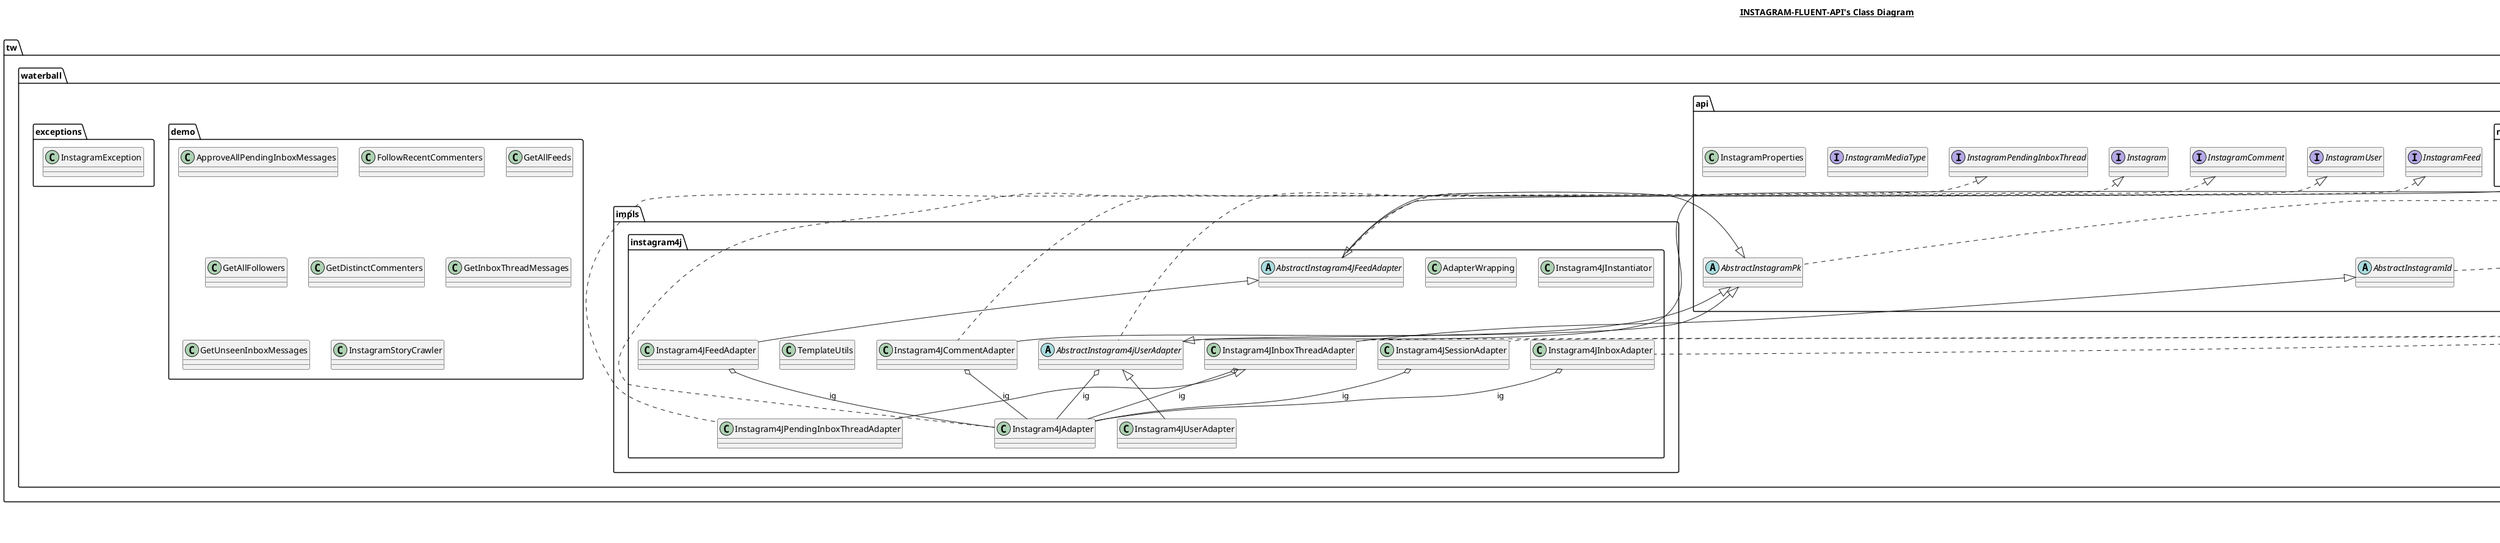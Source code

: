 @startuml

title __INSTAGRAM-FLUENT-API's Class Diagram__\n

  namespace tw.waterball.api {
    abstract class tw.waterball.api.AbstractInstagramId {
    }
  }
  

  namespace tw.waterball.api {
    abstract class tw.waterball.api.AbstractInstagramPk {
    }
  }
  

  namespace tw.waterball.api {
    interface tw.waterball.api.Instagram {
    }
  }
  

  namespace tw.waterball.api {
    interface tw.waterball.api.InstagramComment {
    }
  }
  

  namespace tw.waterball.api {
    interface tw.waterball.api.InstagramFeed {
    }
  }
  

  namespace tw.waterball.api {
    interface tw.waterball.api.InstagramId {
    }
  }
  

  namespace tw.waterball.api {
    interface tw.waterball.api.InstagramInbox {
    }
  }
  

  namespace tw.waterball.api {
    interface tw.waterball.api.InstagramInboxThread {
    }
  }
  

  namespace tw.waterball.api {
    interface tw.waterball.api.InstagramMediaType {
    }
  }
  

  namespace tw.waterball.api {
    interface tw.waterball.api.InstagramPendingInboxThread {
    }
  }
  

  namespace tw.waterball.api {
    interface tw.waterball.api.InstagramPk {
    }
  }
  

  namespace tw.waterball.api {
    class tw.waterball.api.InstagramProperties {
    }
  }
  

  namespace tw.waterball.api {
    interface tw.waterball.api.InstagramSession {
    }
  }
  

  namespace tw.waterball.api {
    interface tw.waterball.api.InstagramUser {
    }
  }
  

  namespace tw.waterball.api {
    namespace foreach {
      class tw.waterball.api.foreach.ForeachFeed {
      }
    }
  }
  

  namespace tw.waterball.api {
    namespace foreach {
      class tw.waterball.api.foreach.ForeachPendingThread {
      }
    }
  }
  

  namespace tw.waterball.api {
    namespace foreach {
      class tw.waterball.api.foreach.ForeachString {
      }
    }
  }
  

  namespace tw.waterball.api {
    namespace foreach {
      class tw.waterball.api.foreach.ForeachThread {
      }
    }
  }
  

  namespace tw.waterball.api {
    namespace foreach {
      class tw.waterball.api.foreach.ForeachUser {
      }
    }
  }
  

  namespace tw.waterball.api {
    namespace mocks {
      class tw.waterball.api.mocks.MockInstagram4JFeedAdapter {
      }
    }
  }
  

  namespace tw.waterball.api {
    namespace mocks {
      class tw.waterball.api.mocks.MockInstagram4JUserAdapter {
      }
    }
  }
  

  namespace tw.waterball.demo {
    class tw.waterball.demo.ApproveAllPendingInboxMessages {
    }
  }
  

  namespace tw.waterball.demo {
    class tw.waterball.demo.FollowRecentCommenters {
    }
  }
  

  namespace tw.waterball.demo {
    class tw.waterball.demo.GetAllFeeds {
    }
  }
  

  namespace tw.waterball.demo {
    class tw.waterball.demo.GetAllFollowers {
    }
  }
  

  namespace tw.waterball.demo {
    class tw.waterball.demo.GetDistinctCommenters {
    }
  }
  

  namespace tw.waterball.demo {
    class tw.waterball.demo.GetInboxThreadMessages {
    }
  }
  

  namespace tw.waterball.demo {
    class tw.waterball.demo.GetUnseenInboxMessages {
    }
  }
  

  namespace tw.waterball.demo {
    class tw.waterball.demo.InstagramStoryCrawler {
    }
  }
  

  namespace tw.waterball.exceptions {
    class tw.waterball.exceptions.InstagramException {
    }
  }
  

  namespace tw.waterball.impls.instagram4j {
    abstract class tw.waterball.impls.instagram4j.AbstractInstagram4JFeedAdapter {
    }
  }
  

  namespace tw.waterball.impls.instagram4j {
    abstract class tw.waterball.impls.instagram4j.AbstractInstagram4jUserAdapter {
    }
  }
  

  namespace tw.waterball.impls.instagram4j {
    class tw.waterball.impls.instagram4j.AdapterWrapping {
    }
  }
  

  namespace tw.waterball.impls.instagram4j {
    class tw.waterball.impls.instagram4j.Instagram4JAdapter {
    }
  }
  

  namespace tw.waterball.impls.instagram4j {
    class tw.waterball.impls.instagram4j.Instagram4JCommentAdapter {
    }
  }
  

  namespace tw.waterball.impls.instagram4j {
    class tw.waterball.impls.instagram4j.Instagram4JFeedAdapter {
    }
  }
  

  namespace tw.waterball.impls.instagram4j {
    class tw.waterball.impls.instagram4j.Instagram4JInboxAdapter {
    }
  }
  

  namespace tw.waterball.impls.instagram4j {
    class tw.waterball.impls.instagram4j.Instagram4JInboxThreadAdapter {
    }
  }
  

  namespace tw.waterball.impls.instagram4j {
    class tw.waterball.impls.instagram4j.Instagram4JInstantiator {
    }
  }
  

  namespace tw.waterball.impls.instagram4j {
    class tw.waterball.impls.instagram4j.Instagram4JPendingInboxThreadAdapter {
    }
  }
  

  namespace tw.waterball.impls.instagram4j {
    class tw.waterball.impls.instagram4j.Instagram4JSessionAdapter {
    }
  }
  

  namespace tw.waterball.impls.instagram4j {
    class tw.waterball.impls.instagram4j.Instagram4JUserAdapter {
    }
  }
  

  namespace tw.waterball.impls.instagram4j {
    class tw.waterball.impls.instagram4j.TemplateUtils {
    }
  }
  

  tw.waterball.api.AbstractInstagramId .up.|> tw.waterball.api.InstagramId
  tw.waterball.api.AbstractInstagramPk .up.|> tw.waterball.api.InstagramPk
  tw.waterball.api.foreach.ForeachPendingThread -up-|> tw.waterball.api.foreach.ForeachThread
  tw.waterball.api.mocks.MockInstagram4JFeedAdapter -up-|> tw.waterball.impls.instagram4j.AbstractInstagram4JFeedAdapter
  tw.waterball.api.mocks.MockInstagram4JUserAdapter -up-|> tw.waterball.impls.instagram4j.AbstractInstagram4jUserAdapter
  tw.waterball.impls.instagram4j.AbstractInstagram4JFeedAdapter .up.|> tw.waterball.api.InstagramFeed
  tw.waterball.impls.instagram4j.AbstractInstagram4JFeedAdapter -up-|> tw.waterball.api.AbstractInstagramPk
  tw.waterball.impls.instagram4j.AbstractInstagram4jUserAdapter .up.|> tw.waterball.api.InstagramUser
  tw.waterball.impls.instagram4j.AbstractInstagram4jUserAdapter -up-|> tw.waterball.api.AbstractInstagramPk
  tw.waterball.impls.instagram4j.AbstractInstagram4jUserAdapter o-- tw.waterball.impls.instagram4j.Instagram4JAdapter : ig
  tw.waterball.impls.instagram4j.Instagram4JAdapter .up.|> tw.waterball.api.Instagram
  tw.waterball.impls.instagram4j.Instagram4JCommentAdapter .up.|> tw.waterball.api.InstagramComment
  tw.waterball.impls.instagram4j.Instagram4JCommentAdapter -up-|> tw.waterball.api.AbstractInstagramPk
  tw.waterball.impls.instagram4j.Instagram4JCommentAdapter o-- tw.waterball.impls.instagram4j.Instagram4JAdapter : ig
  tw.waterball.impls.instagram4j.Instagram4JFeedAdapter -up-|> tw.waterball.impls.instagram4j.AbstractInstagram4JFeedAdapter
  tw.waterball.impls.instagram4j.Instagram4JFeedAdapter o-- tw.waterball.impls.instagram4j.Instagram4JAdapter : ig
  tw.waterball.impls.instagram4j.Instagram4JInboxAdapter .up.|> tw.waterball.api.InstagramInbox
  tw.waterball.impls.instagram4j.Instagram4JInboxAdapter o-- tw.waterball.impls.instagram4j.Instagram4JAdapter : ig
  tw.waterball.impls.instagram4j.Instagram4JInboxThreadAdapter .up.|> tw.waterball.api.InstagramInboxThread
  tw.waterball.impls.instagram4j.Instagram4JInboxThreadAdapter -up-|> tw.waterball.api.AbstractInstagramId
  tw.waterball.impls.instagram4j.Instagram4JInboxThreadAdapter o-- tw.waterball.impls.instagram4j.Instagram4JAdapter : ig
  tw.waterball.impls.instagram4j.Instagram4JPendingInboxThreadAdapter .up.|> tw.waterball.api.InstagramPendingInboxThread
  tw.waterball.impls.instagram4j.Instagram4JPendingInboxThreadAdapter -up-|> tw.waterball.impls.instagram4j.Instagram4JInboxThreadAdapter
  tw.waterball.impls.instagram4j.Instagram4JSessionAdapter .up.|> tw.waterball.api.InstagramSession
  tw.waterball.impls.instagram4j.Instagram4JSessionAdapter o-- tw.waterball.impls.instagram4j.Instagram4JAdapter : ig
  tw.waterball.impls.instagram4j.Instagram4JUserAdapter -up-|> tw.waterball.impls.instagram4j.AbstractInstagram4jUserAdapter


right footer


PlantUML diagram generated by SketchIt! (https://bitbucket.org/pmesmeur/sketch.it)
For more information about this tool, please contact philippe.mesmeur@gmail.com
endfooter

@enduml
